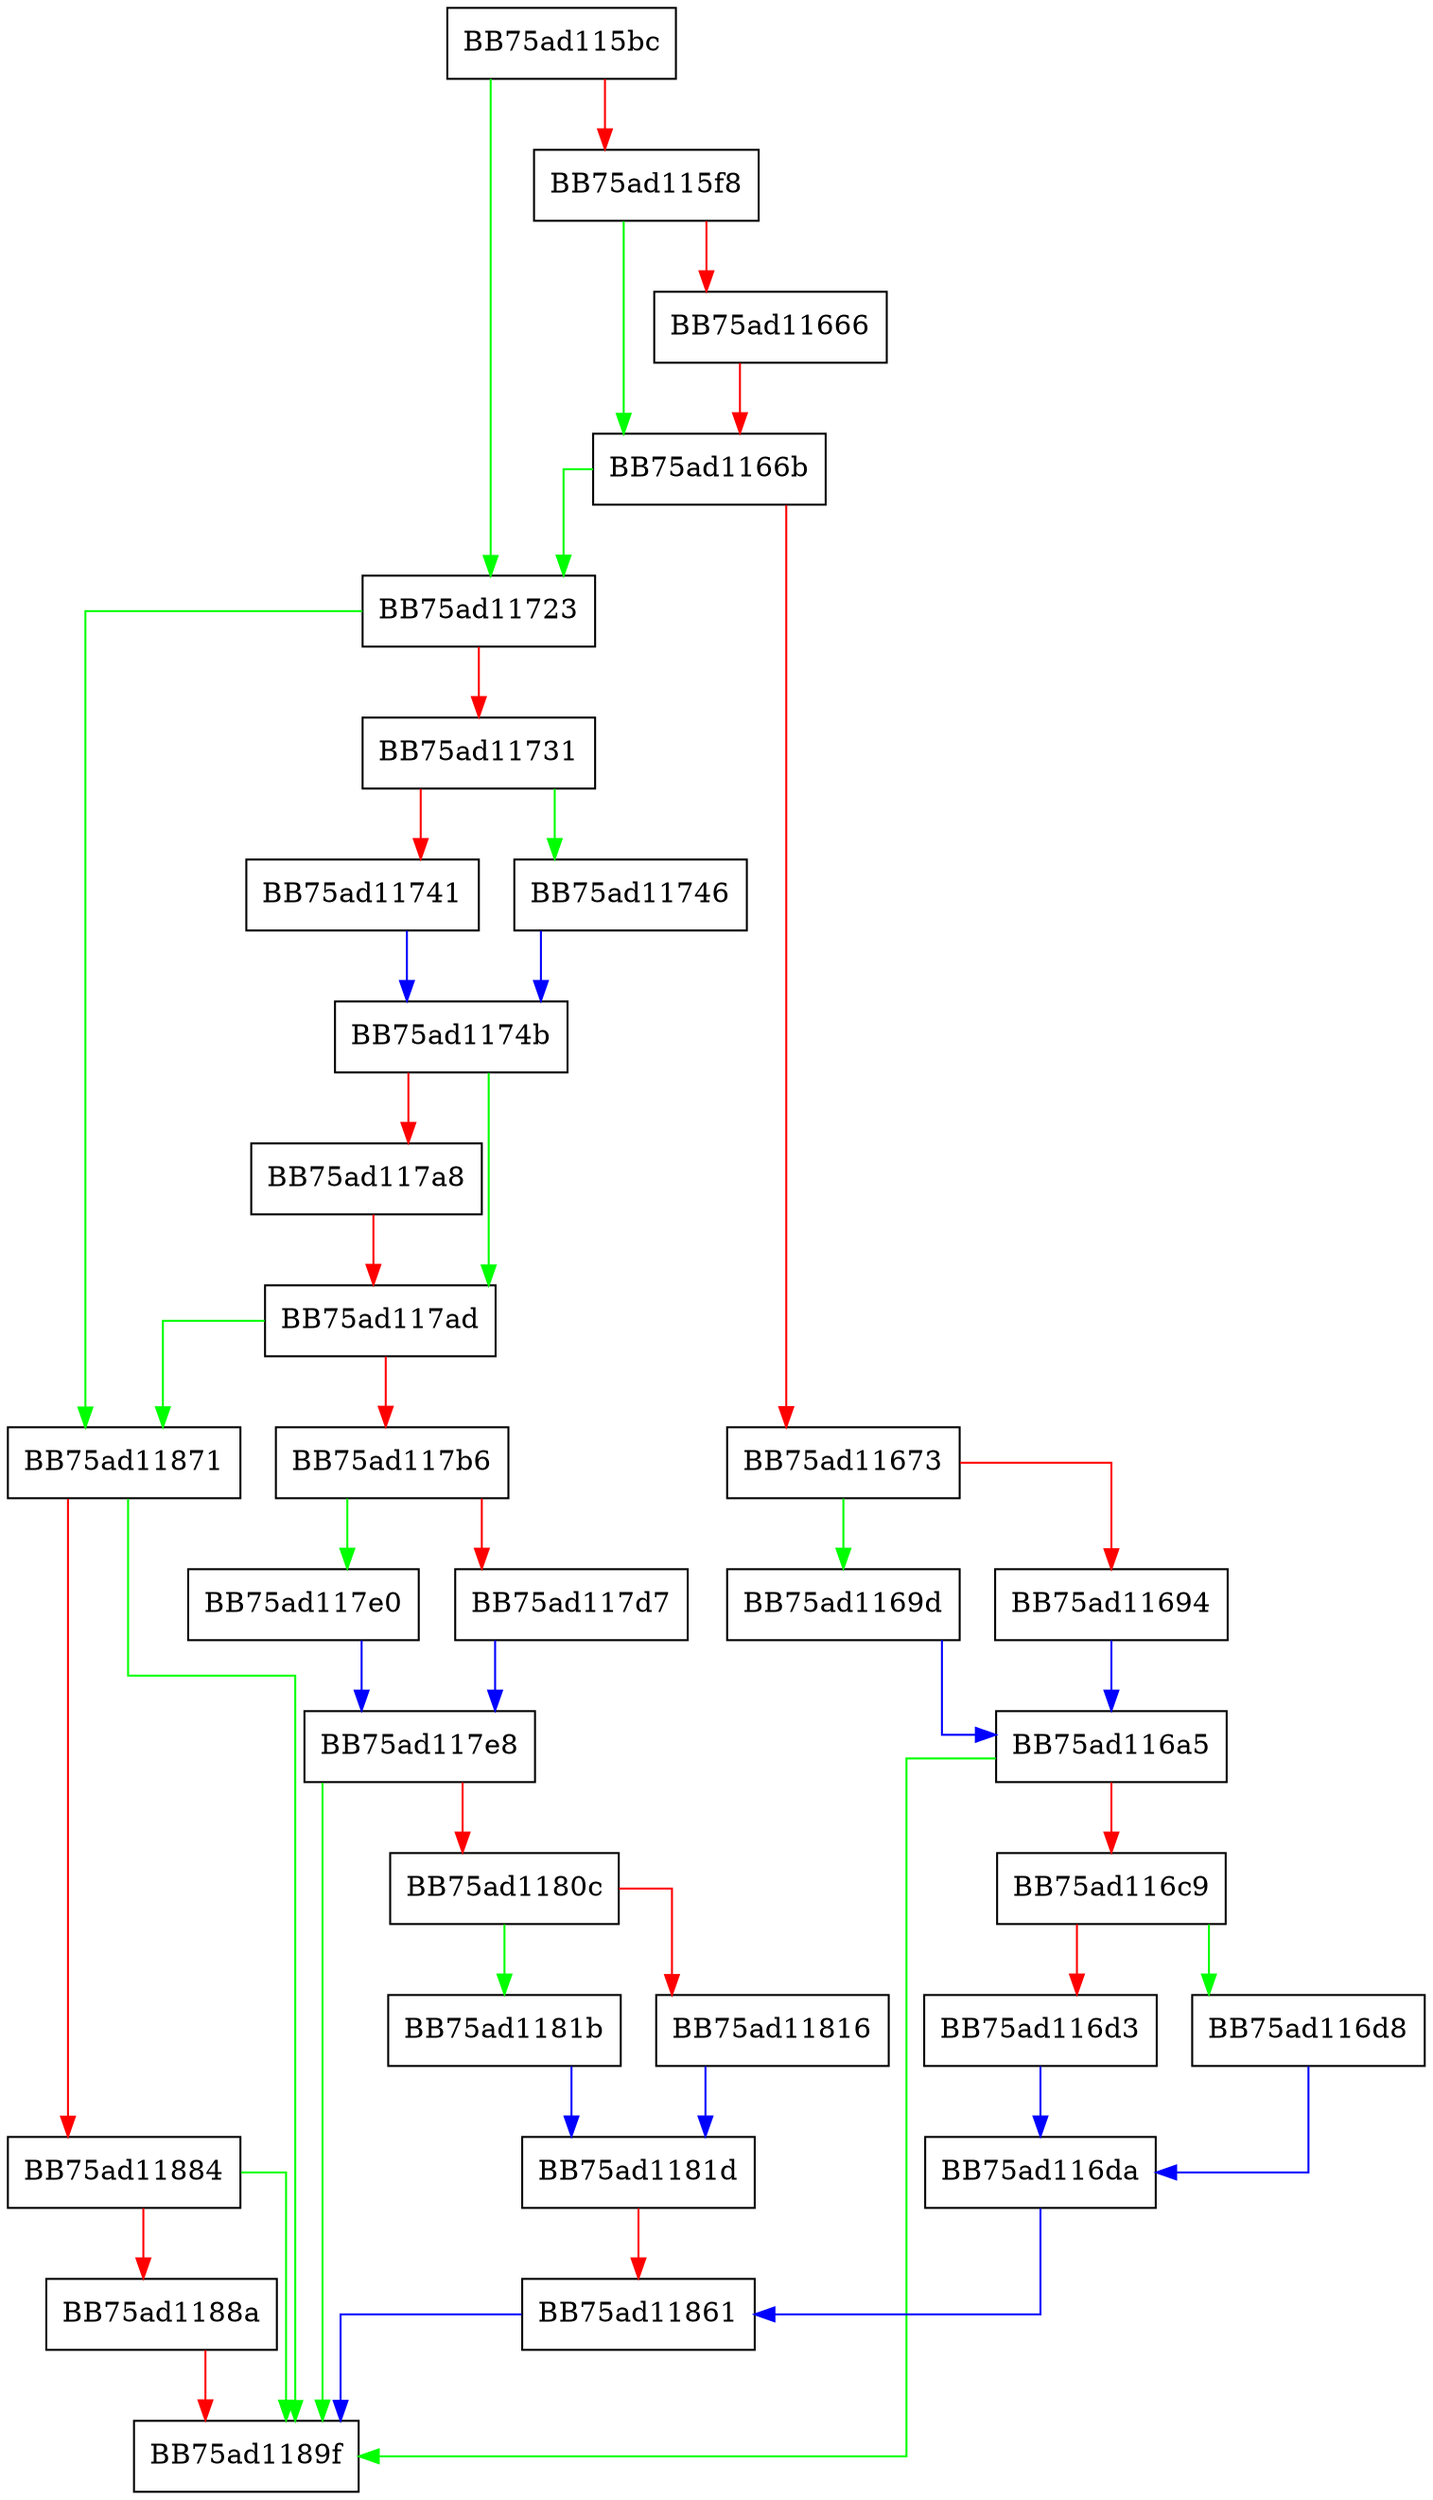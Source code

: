 digraph FindEp {
  node [shape="box"];
  graph [splines=ortho];
  BB75ad115bc -> BB75ad11723 [color="green"];
  BB75ad115bc -> BB75ad115f8 [color="red"];
  BB75ad115f8 -> BB75ad1166b [color="green"];
  BB75ad115f8 -> BB75ad11666 [color="red"];
  BB75ad11666 -> BB75ad1166b [color="red"];
  BB75ad1166b -> BB75ad11723 [color="green"];
  BB75ad1166b -> BB75ad11673 [color="red"];
  BB75ad11673 -> BB75ad1169d [color="green"];
  BB75ad11673 -> BB75ad11694 [color="red"];
  BB75ad11694 -> BB75ad116a5 [color="blue"];
  BB75ad1169d -> BB75ad116a5 [color="blue"];
  BB75ad116a5 -> BB75ad1189f [color="green"];
  BB75ad116a5 -> BB75ad116c9 [color="red"];
  BB75ad116c9 -> BB75ad116d8 [color="green"];
  BB75ad116c9 -> BB75ad116d3 [color="red"];
  BB75ad116d3 -> BB75ad116da [color="blue"];
  BB75ad116d8 -> BB75ad116da [color="blue"];
  BB75ad116da -> BB75ad11861 [color="blue"];
  BB75ad11723 -> BB75ad11871 [color="green"];
  BB75ad11723 -> BB75ad11731 [color="red"];
  BB75ad11731 -> BB75ad11746 [color="green"];
  BB75ad11731 -> BB75ad11741 [color="red"];
  BB75ad11741 -> BB75ad1174b [color="blue"];
  BB75ad11746 -> BB75ad1174b [color="blue"];
  BB75ad1174b -> BB75ad117ad [color="green"];
  BB75ad1174b -> BB75ad117a8 [color="red"];
  BB75ad117a8 -> BB75ad117ad [color="red"];
  BB75ad117ad -> BB75ad11871 [color="green"];
  BB75ad117ad -> BB75ad117b6 [color="red"];
  BB75ad117b6 -> BB75ad117e0 [color="green"];
  BB75ad117b6 -> BB75ad117d7 [color="red"];
  BB75ad117d7 -> BB75ad117e8 [color="blue"];
  BB75ad117e0 -> BB75ad117e8 [color="blue"];
  BB75ad117e8 -> BB75ad1189f [color="green"];
  BB75ad117e8 -> BB75ad1180c [color="red"];
  BB75ad1180c -> BB75ad1181b [color="green"];
  BB75ad1180c -> BB75ad11816 [color="red"];
  BB75ad11816 -> BB75ad1181d [color="blue"];
  BB75ad1181b -> BB75ad1181d [color="blue"];
  BB75ad1181d -> BB75ad11861 [color="red"];
  BB75ad11861 -> BB75ad1189f [color="blue"];
  BB75ad11871 -> BB75ad1189f [color="green"];
  BB75ad11871 -> BB75ad11884 [color="red"];
  BB75ad11884 -> BB75ad1189f [color="green"];
  BB75ad11884 -> BB75ad1188a [color="red"];
  BB75ad1188a -> BB75ad1189f [color="red"];
}